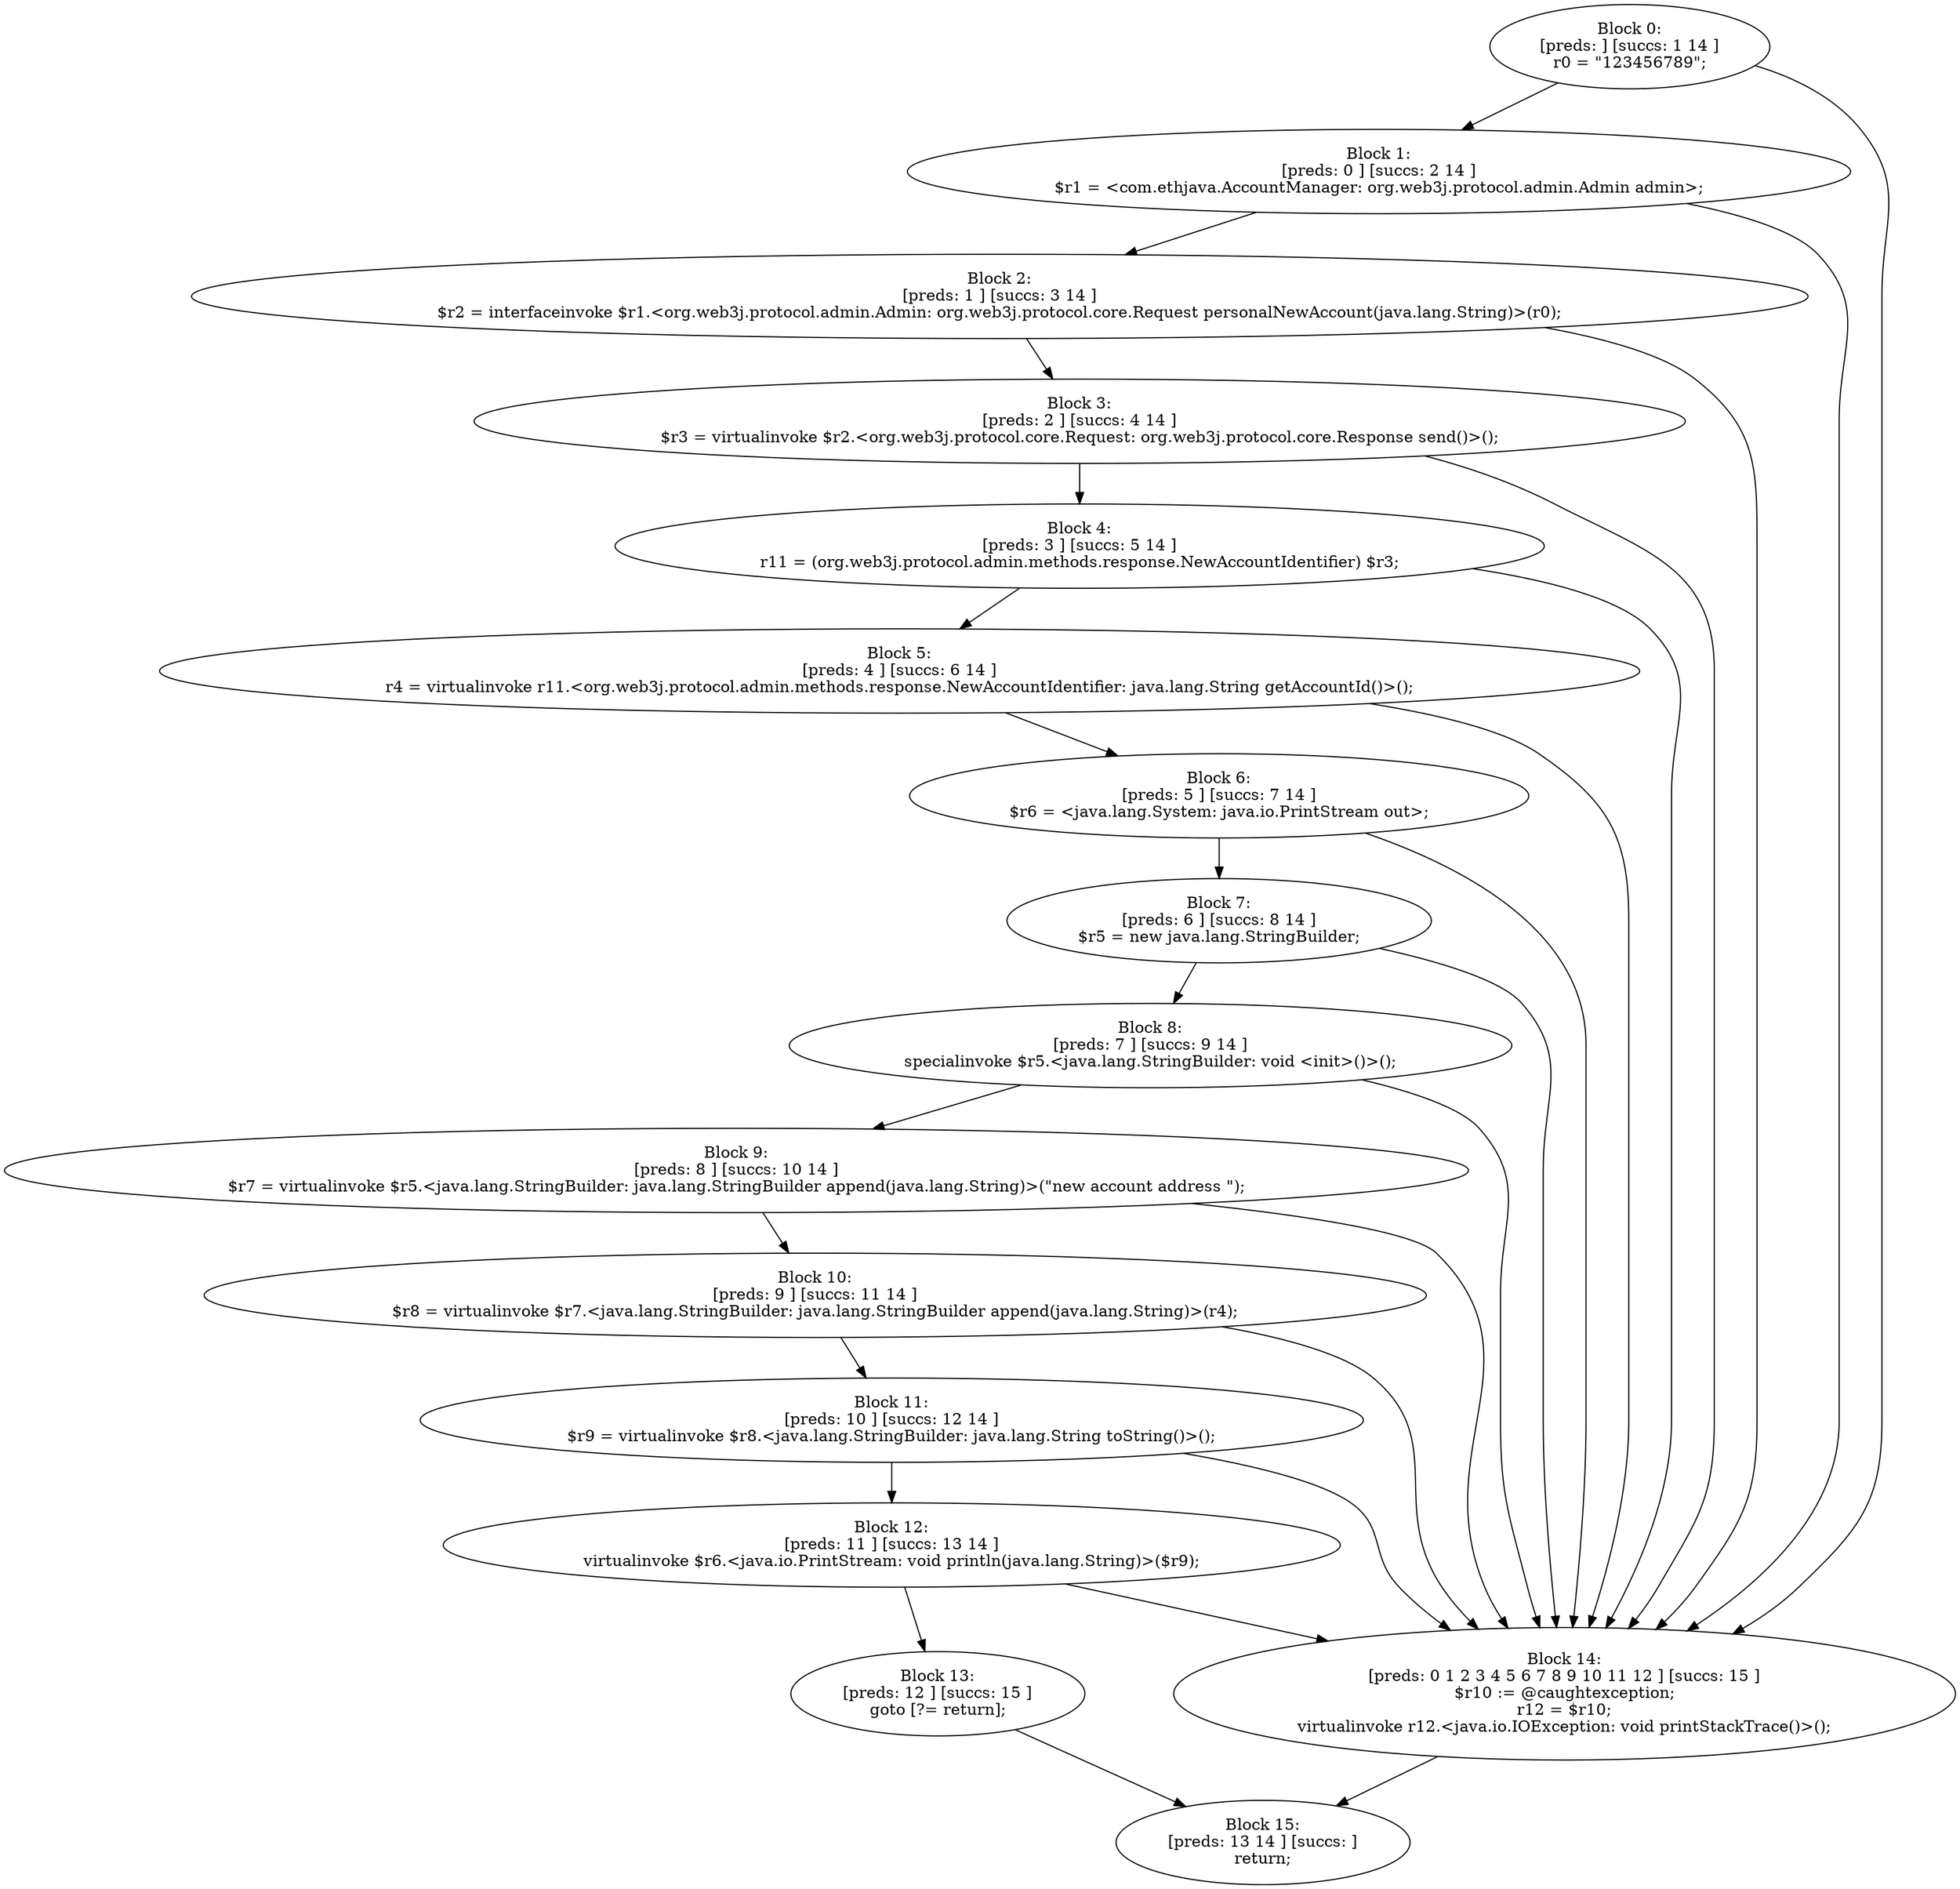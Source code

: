 digraph "unitGraph" {
    "Block 0:
[preds: ] [succs: 1 14 ]
r0 = \"123456789\";
"
    "Block 1:
[preds: 0 ] [succs: 2 14 ]
$r1 = <com.ethjava.AccountManager: org.web3j.protocol.admin.Admin admin>;
"
    "Block 2:
[preds: 1 ] [succs: 3 14 ]
$r2 = interfaceinvoke $r1.<org.web3j.protocol.admin.Admin: org.web3j.protocol.core.Request personalNewAccount(java.lang.String)>(r0);
"
    "Block 3:
[preds: 2 ] [succs: 4 14 ]
$r3 = virtualinvoke $r2.<org.web3j.protocol.core.Request: org.web3j.protocol.core.Response send()>();
"
    "Block 4:
[preds: 3 ] [succs: 5 14 ]
r11 = (org.web3j.protocol.admin.methods.response.NewAccountIdentifier) $r3;
"
    "Block 5:
[preds: 4 ] [succs: 6 14 ]
r4 = virtualinvoke r11.<org.web3j.protocol.admin.methods.response.NewAccountIdentifier: java.lang.String getAccountId()>();
"
    "Block 6:
[preds: 5 ] [succs: 7 14 ]
$r6 = <java.lang.System: java.io.PrintStream out>;
"
    "Block 7:
[preds: 6 ] [succs: 8 14 ]
$r5 = new java.lang.StringBuilder;
"
    "Block 8:
[preds: 7 ] [succs: 9 14 ]
specialinvoke $r5.<java.lang.StringBuilder: void <init>()>();
"
    "Block 9:
[preds: 8 ] [succs: 10 14 ]
$r7 = virtualinvoke $r5.<java.lang.StringBuilder: java.lang.StringBuilder append(java.lang.String)>(\"new account address \");
"
    "Block 10:
[preds: 9 ] [succs: 11 14 ]
$r8 = virtualinvoke $r7.<java.lang.StringBuilder: java.lang.StringBuilder append(java.lang.String)>(r4);
"
    "Block 11:
[preds: 10 ] [succs: 12 14 ]
$r9 = virtualinvoke $r8.<java.lang.StringBuilder: java.lang.String toString()>();
"
    "Block 12:
[preds: 11 ] [succs: 13 14 ]
virtualinvoke $r6.<java.io.PrintStream: void println(java.lang.String)>($r9);
"
    "Block 13:
[preds: 12 ] [succs: 15 ]
goto [?= return];
"
    "Block 14:
[preds: 0 1 2 3 4 5 6 7 8 9 10 11 12 ] [succs: 15 ]
$r10 := @caughtexception;
r12 = $r10;
virtualinvoke r12.<java.io.IOException: void printStackTrace()>();
"
    "Block 15:
[preds: 13 14 ] [succs: ]
return;
"
    "Block 0:
[preds: ] [succs: 1 14 ]
r0 = \"123456789\";
"->"Block 1:
[preds: 0 ] [succs: 2 14 ]
$r1 = <com.ethjava.AccountManager: org.web3j.protocol.admin.Admin admin>;
";
    "Block 0:
[preds: ] [succs: 1 14 ]
r0 = \"123456789\";
"->"Block 14:
[preds: 0 1 2 3 4 5 6 7 8 9 10 11 12 ] [succs: 15 ]
$r10 := @caughtexception;
r12 = $r10;
virtualinvoke r12.<java.io.IOException: void printStackTrace()>();
";
    "Block 1:
[preds: 0 ] [succs: 2 14 ]
$r1 = <com.ethjava.AccountManager: org.web3j.protocol.admin.Admin admin>;
"->"Block 2:
[preds: 1 ] [succs: 3 14 ]
$r2 = interfaceinvoke $r1.<org.web3j.protocol.admin.Admin: org.web3j.protocol.core.Request personalNewAccount(java.lang.String)>(r0);
";
    "Block 1:
[preds: 0 ] [succs: 2 14 ]
$r1 = <com.ethjava.AccountManager: org.web3j.protocol.admin.Admin admin>;
"->"Block 14:
[preds: 0 1 2 3 4 5 6 7 8 9 10 11 12 ] [succs: 15 ]
$r10 := @caughtexception;
r12 = $r10;
virtualinvoke r12.<java.io.IOException: void printStackTrace()>();
";
    "Block 2:
[preds: 1 ] [succs: 3 14 ]
$r2 = interfaceinvoke $r1.<org.web3j.protocol.admin.Admin: org.web3j.protocol.core.Request personalNewAccount(java.lang.String)>(r0);
"->"Block 3:
[preds: 2 ] [succs: 4 14 ]
$r3 = virtualinvoke $r2.<org.web3j.protocol.core.Request: org.web3j.protocol.core.Response send()>();
";
    "Block 2:
[preds: 1 ] [succs: 3 14 ]
$r2 = interfaceinvoke $r1.<org.web3j.protocol.admin.Admin: org.web3j.protocol.core.Request personalNewAccount(java.lang.String)>(r0);
"->"Block 14:
[preds: 0 1 2 3 4 5 6 7 8 9 10 11 12 ] [succs: 15 ]
$r10 := @caughtexception;
r12 = $r10;
virtualinvoke r12.<java.io.IOException: void printStackTrace()>();
";
    "Block 3:
[preds: 2 ] [succs: 4 14 ]
$r3 = virtualinvoke $r2.<org.web3j.protocol.core.Request: org.web3j.protocol.core.Response send()>();
"->"Block 4:
[preds: 3 ] [succs: 5 14 ]
r11 = (org.web3j.protocol.admin.methods.response.NewAccountIdentifier) $r3;
";
    "Block 3:
[preds: 2 ] [succs: 4 14 ]
$r3 = virtualinvoke $r2.<org.web3j.protocol.core.Request: org.web3j.protocol.core.Response send()>();
"->"Block 14:
[preds: 0 1 2 3 4 5 6 7 8 9 10 11 12 ] [succs: 15 ]
$r10 := @caughtexception;
r12 = $r10;
virtualinvoke r12.<java.io.IOException: void printStackTrace()>();
";
    "Block 4:
[preds: 3 ] [succs: 5 14 ]
r11 = (org.web3j.protocol.admin.methods.response.NewAccountIdentifier) $r3;
"->"Block 5:
[preds: 4 ] [succs: 6 14 ]
r4 = virtualinvoke r11.<org.web3j.protocol.admin.methods.response.NewAccountIdentifier: java.lang.String getAccountId()>();
";
    "Block 4:
[preds: 3 ] [succs: 5 14 ]
r11 = (org.web3j.protocol.admin.methods.response.NewAccountIdentifier) $r3;
"->"Block 14:
[preds: 0 1 2 3 4 5 6 7 8 9 10 11 12 ] [succs: 15 ]
$r10 := @caughtexception;
r12 = $r10;
virtualinvoke r12.<java.io.IOException: void printStackTrace()>();
";
    "Block 5:
[preds: 4 ] [succs: 6 14 ]
r4 = virtualinvoke r11.<org.web3j.protocol.admin.methods.response.NewAccountIdentifier: java.lang.String getAccountId()>();
"->"Block 6:
[preds: 5 ] [succs: 7 14 ]
$r6 = <java.lang.System: java.io.PrintStream out>;
";
    "Block 5:
[preds: 4 ] [succs: 6 14 ]
r4 = virtualinvoke r11.<org.web3j.protocol.admin.methods.response.NewAccountIdentifier: java.lang.String getAccountId()>();
"->"Block 14:
[preds: 0 1 2 3 4 5 6 7 8 9 10 11 12 ] [succs: 15 ]
$r10 := @caughtexception;
r12 = $r10;
virtualinvoke r12.<java.io.IOException: void printStackTrace()>();
";
    "Block 6:
[preds: 5 ] [succs: 7 14 ]
$r6 = <java.lang.System: java.io.PrintStream out>;
"->"Block 7:
[preds: 6 ] [succs: 8 14 ]
$r5 = new java.lang.StringBuilder;
";
    "Block 6:
[preds: 5 ] [succs: 7 14 ]
$r6 = <java.lang.System: java.io.PrintStream out>;
"->"Block 14:
[preds: 0 1 2 3 4 5 6 7 8 9 10 11 12 ] [succs: 15 ]
$r10 := @caughtexception;
r12 = $r10;
virtualinvoke r12.<java.io.IOException: void printStackTrace()>();
";
    "Block 7:
[preds: 6 ] [succs: 8 14 ]
$r5 = new java.lang.StringBuilder;
"->"Block 8:
[preds: 7 ] [succs: 9 14 ]
specialinvoke $r5.<java.lang.StringBuilder: void <init>()>();
";
    "Block 7:
[preds: 6 ] [succs: 8 14 ]
$r5 = new java.lang.StringBuilder;
"->"Block 14:
[preds: 0 1 2 3 4 5 6 7 8 9 10 11 12 ] [succs: 15 ]
$r10 := @caughtexception;
r12 = $r10;
virtualinvoke r12.<java.io.IOException: void printStackTrace()>();
";
    "Block 8:
[preds: 7 ] [succs: 9 14 ]
specialinvoke $r5.<java.lang.StringBuilder: void <init>()>();
"->"Block 9:
[preds: 8 ] [succs: 10 14 ]
$r7 = virtualinvoke $r5.<java.lang.StringBuilder: java.lang.StringBuilder append(java.lang.String)>(\"new account address \");
";
    "Block 8:
[preds: 7 ] [succs: 9 14 ]
specialinvoke $r5.<java.lang.StringBuilder: void <init>()>();
"->"Block 14:
[preds: 0 1 2 3 4 5 6 7 8 9 10 11 12 ] [succs: 15 ]
$r10 := @caughtexception;
r12 = $r10;
virtualinvoke r12.<java.io.IOException: void printStackTrace()>();
";
    "Block 9:
[preds: 8 ] [succs: 10 14 ]
$r7 = virtualinvoke $r5.<java.lang.StringBuilder: java.lang.StringBuilder append(java.lang.String)>(\"new account address \");
"->"Block 10:
[preds: 9 ] [succs: 11 14 ]
$r8 = virtualinvoke $r7.<java.lang.StringBuilder: java.lang.StringBuilder append(java.lang.String)>(r4);
";
    "Block 9:
[preds: 8 ] [succs: 10 14 ]
$r7 = virtualinvoke $r5.<java.lang.StringBuilder: java.lang.StringBuilder append(java.lang.String)>(\"new account address \");
"->"Block 14:
[preds: 0 1 2 3 4 5 6 7 8 9 10 11 12 ] [succs: 15 ]
$r10 := @caughtexception;
r12 = $r10;
virtualinvoke r12.<java.io.IOException: void printStackTrace()>();
";
    "Block 10:
[preds: 9 ] [succs: 11 14 ]
$r8 = virtualinvoke $r7.<java.lang.StringBuilder: java.lang.StringBuilder append(java.lang.String)>(r4);
"->"Block 11:
[preds: 10 ] [succs: 12 14 ]
$r9 = virtualinvoke $r8.<java.lang.StringBuilder: java.lang.String toString()>();
";
    "Block 10:
[preds: 9 ] [succs: 11 14 ]
$r8 = virtualinvoke $r7.<java.lang.StringBuilder: java.lang.StringBuilder append(java.lang.String)>(r4);
"->"Block 14:
[preds: 0 1 2 3 4 5 6 7 8 9 10 11 12 ] [succs: 15 ]
$r10 := @caughtexception;
r12 = $r10;
virtualinvoke r12.<java.io.IOException: void printStackTrace()>();
";
    "Block 11:
[preds: 10 ] [succs: 12 14 ]
$r9 = virtualinvoke $r8.<java.lang.StringBuilder: java.lang.String toString()>();
"->"Block 12:
[preds: 11 ] [succs: 13 14 ]
virtualinvoke $r6.<java.io.PrintStream: void println(java.lang.String)>($r9);
";
    "Block 11:
[preds: 10 ] [succs: 12 14 ]
$r9 = virtualinvoke $r8.<java.lang.StringBuilder: java.lang.String toString()>();
"->"Block 14:
[preds: 0 1 2 3 4 5 6 7 8 9 10 11 12 ] [succs: 15 ]
$r10 := @caughtexception;
r12 = $r10;
virtualinvoke r12.<java.io.IOException: void printStackTrace()>();
";
    "Block 12:
[preds: 11 ] [succs: 13 14 ]
virtualinvoke $r6.<java.io.PrintStream: void println(java.lang.String)>($r9);
"->"Block 13:
[preds: 12 ] [succs: 15 ]
goto [?= return];
";
    "Block 12:
[preds: 11 ] [succs: 13 14 ]
virtualinvoke $r6.<java.io.PrintStream: void println(java.lang.String)>($r9);
"->"Block 14:
[preds: 0 1 2 3 4 5 6 7 8 9 10 11 12 ] [succs: 15 ]
$r10 := @caughtexception;
r12 = $r10;
virtualinvoke r12.<java.io.IOException: void printStackTrace()>();
";
    "Block 13:
[preds: 12 ] [succs: 15 ]
goto [?= return];
"->"Block 15:
[preds: 13 14 ] [succs: ]
return;
";
    "Block 14:
[preds: 0 1 2 3 4 5 6 7 8 9 10 11 12 ] [succs: 15 ]
$r10 := @caughtexception;
r12 = $r10;
virtualinvoke r12.<java.io.IOException: void printStackTrace()>();
"->"Block 15:
[preds: 13 14 ] [succs: ]
return;
";
}
